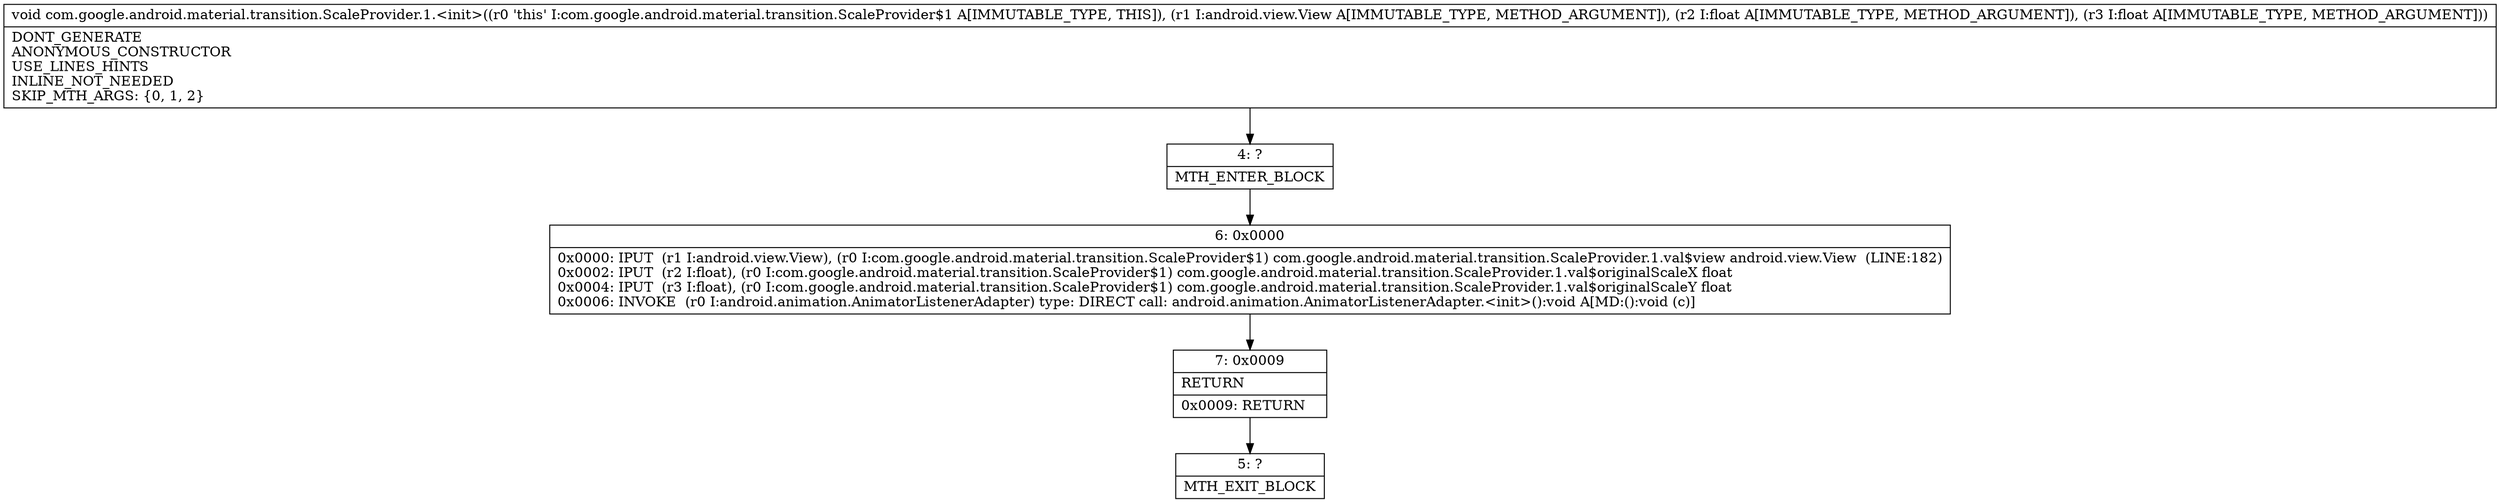 digraph "CFG forcom.google.android.material.transition.ScaleProvider.1.\<init\>(Landroid\/view\/View;FF)V" {
Node_4 [shape=record,label="{4\:\ ?|MTH_ENTER_BLOCK\l}"];
Node_6 [shape=record,label="{6\:\ 0x0000|0x0000: IPUT  (r1 I:android.view.View), (r0 I:com.google.android.material.transition.ScaleProvider$1) com.google.android.material.transition.ScaleProvider.1.val$view android.view.View  (LINE:182)\l0x0002: IPUT  (r2 I:float), (r0 I:com.google.android.material.transition.ScaleProvider$1) com.google.android.material.transition.ScaleProvider.1.val$originalScaleX float \l0x0004: IPUT  (r3 I:float), (r0 I:com.google.android.material.transition.ScaleProvider$1) com.google.android.material.transition.ScaleProvider.1.val$originalScaleY float \l0x0006: INVOKE  (r0 I:android.animation.AnimatorListenerAdapter) type: DIRECT call: android.animation.AnimatorListenerAdapter.\<init\>():void A[MD:():void (c)]\l}"];
Node_7 [shape=record,label="{7\:\ 0x0009|RETURN\l|0x0009: RETURN   \l}"];
Node_5 [shape=record,label="{5\:\ ?|MTH_EXIT_BLOCK\l}"];
MethodNode[shape=record,label="{void com.google.android.material.transition.ScaleProvider.1.\<init\>((r0 'this' I:com.google.android.material.transition.ScaleProvider$1 A[IMMUTABLE_TYPE, THIS]), (r1 I:android.view.View A[IMMUTABLE_TYPE, METHOD_ARGUMENT]), (r2 I:float A[IMMUTABLE_TYPE, METHOD_ARGUMENT]), (r3 I:float A[IMMUTABLE_TYPE, METHOD_ARGUMENT]))  | DONT_GENERATE\lANONYMOUS_CONSTRUCTOR\lUSE_LINES_HINTS\lINLINE_NOT_NEEDED\lSKIP_MTH_ARGS: \{0, 1, 2\}\l}"];
MethodNode -> Node_4;Node_4 -> Node_6;
Node_6 -> Node_7;
Node_7 -> Node_5;
}

